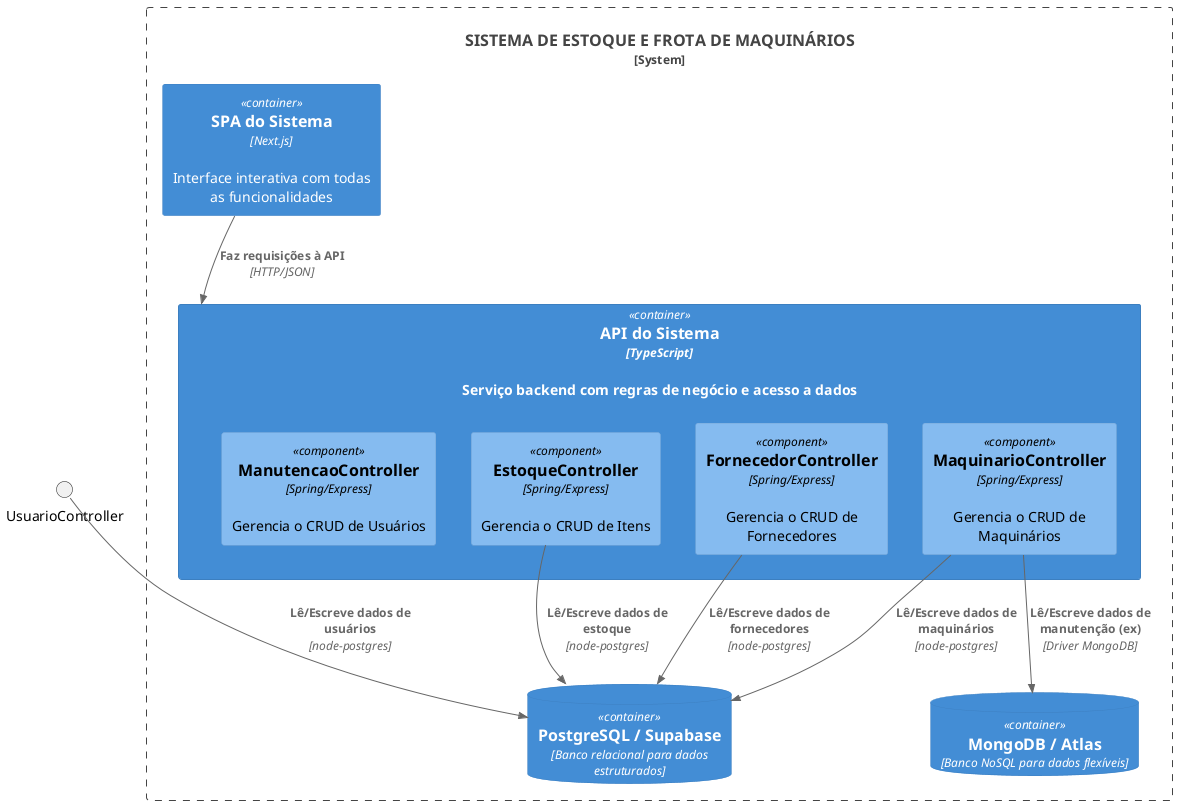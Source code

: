 @startuml
!include <C4/C4_Container>
!include <C4/C4_Component>

' A fronteira do sistema envolve todos os containers'
System_Boundary(SEM, "SISTEMA DE ESTOQUE E FROTA DE MAQUINÁRIOS") {
    
    Container(SPA, "SPA do Sistema", "Next.js", "Interface interativa com todas as funcionalidades")

    ' A API é um container que contém outros componentes'
    Container(API, "API do Sistema", "TypeScript", "Serviço backend com regras de negócio e acesso a dados") {
        Component(EstoqueController, "EstoqueController", "Spring/Express", "Gerencia o CRUD de Itens")
        Component(MaquinarioController, "MaquinarioController", "Spring/Express", "Gerencia o CRUD de Maquinários")
        Component(FornecedorController, "FornecedorController", "Spring/Express", "Gerencia o CRUD de Fornecedores")
        Component(ManutencaoController, "ManutencaoController", "Spring/Express", "Gerencia o CRUD de Usuários")
    }

    ' Os bancos de dados são containers a parte, mas dentro da fronteira do sistema'
    ContainerDb(PostgreSQL, "PostgreSQL / Supabase", "Banco relacional para dados estruturados")
    ContainerDb(MongoDB, "MongoDB / Atlas", "Banco NoSQL para dados flexíveis")
}

' Relacionamentos entre os containers
Rel(SPA, API, "Faz requisições à API", "HTTP/JSON")

' Relacionamentos entre os componentes e os containers de banco de dados
Rel(EstoqueController, PostgreSQL, "Lê/Escreve dados de estoque", "node-postgres")
Rel(MaquinarioController, PostgreSQL, "Lê/Escreve dados de maquinários", "node-postgres")
Rel(FornecedorController, PostgreSQL, "Lê/Escreve dados de fornecedores", "node-postgres")
Rel(UsuarioController, PostgreSQL, "Lê/Escreve dados de usuários", "node-postgres")
Rel(MaquinarioController, MongoDB, "Lê/Escreve dados de manutenção (ex)", "Driver MongoDB")

@enduml